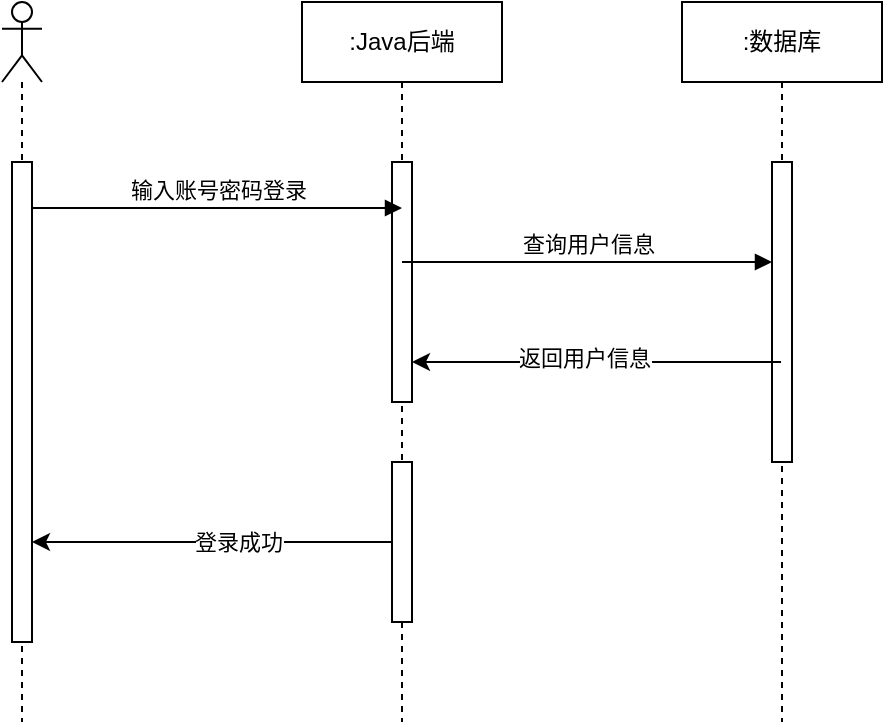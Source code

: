 <mxfile version="24.4.4" type="github">
  <diagram name="Page-1" id="13e1069c-82ec-6db2-03f1-153e76fe0fe0">
    <mxGraphModel dx="713" dy="351" grid="1" gridSize="10" guides="1" tooltips="1" connect="1" arrows="1" fold="1" page="1" pageScale="1" pageWidth="1100" pageHeight="850" background="none" math="0" shadow="0">
      <root>
        <mxCell id="0" />
        <mxCell id="1" parent="0" />
        <mxCell id="2Veewrx3QSCZKKLvOOJq-1" value="" style="shape=umlLifeline;perimeter=lifelinePerimeter;whiteSpace=wrap;html=1;container=1;dropTarget=0;collapsible=0;recursiveResize=0;outlineConnect=0;portConstraint=eastwest;newEdgeStyle={&quot;curved&quot;:0,&quot;rounded&quot;:0};participant=umlActor;" vertex="1" parent="1">
          <mxGeometry x="190" y="80" width="20" height="360" as="geometry" />
        </mxCell>
        <mxCell id="2Veewrx3QSCZKKLvOOJq-4" value="" style="html=1;points=[[0,0,0,0,5],[0,1,0,0,-5],[1,0,0,0,5],[1,1,0,0,-5]];perimeter=orthogonalPerimeter;outlineConnect=0;targetShapes=umlLifeline;portConstraint=eastwest;newEdgeStyle={&quot;curved&quot;:0,&quot;rounded&quot;:0};" vertex="1" parent="2Veewrx3QSCZKKLvOOJq-1">
          <mxGeometry x="5" y="80" width="10" height="240" as="geometry" />
        </mxCell>
        <mxCell id="2Veewrx3QSCZKKLvOOJq-2" value=":Java后端" style="shape=umlLifeline;perimeter=lifelinePerimeter;whiteSpace=wrap;html=1;container=1;dropTarget=0;collapsible=0;recursiveResize=0;outlineConnect=0;portConstraint=eastwest;newEdgeStyle={&quot;curved&quot;:0,&quot;rounded&quot;:0};" vertex="1" parent="1">
          <mxGeometry x="340" y="80" width="100" height="360" as="geometry" />
        </mxCell>
        <mxCell id="2Veewrx3QSCZKKLvOOJq-5" value="" style="html=1;points=[[0,0,0,0,5],[0,1,0,0,-5],[1,0,0,0,5],[1,1,0,0,-5]];perimeter=orthogonalPerimeter;outlineConnect=0;targetShapes=umlLifeline;portConstraint=eastwest;newEdgeStyle={&quot;curved&quot;:0,&quot;rounded&quot;:0};" vertex="1" parent="2Veewrx3QSCZKKLvOOJq-2">
          <mxGeometry x="45" y="80" width="10" height="120" as="geometry" />
        </mxCell>
        <mxCell id="2Veewrx3QSCZKKLvOOJq-13" value="" style="html=1;points=[[0,0,0,0,5],[0,1,0,0,-5],[1,0,0,0,5],[1,1,0,0,-5]];perimeter=orthogonalPerimeter;outlineConnect=0;targetShapes=umlLifeline;portConstraint=eastwest;newEdgeStyle={&quot;curved&quot;:0,&quot;rounded&quot;:0};" vertex="1" parent="2Veewrx3QSCZKKLvOOJq-2">
          <mxGeometry x="45" y="230" width="10" height="80" as="geometry" />
        </mxCell>
        <mxCell id="2Veewrx3QSCZKKLvOOJq-3" value=":数据库" style="shape=umlLifeline;perimeter=lifelinePerimeter;whiteSpace=wrap;html=1;container=1;dropTarget=0;collapsible=0;recursiveResize=0;outlineConnect=0;portConstraint=eastwest;newEdgeStyle={&quot;curved&quot;:0,&quot;rounded&quot;:0};" vertex="1" parent="1">
          <mxGeometry x="530" y="80" width="100" height="360" as="geometry" />
        </mxCell>
        <mxCell id="2Veewrx3QSCZKKLvOOJq-6" value="" style="html=1;points=[[0,0,0,0,5],[0,1,0,0,-5],[1,0,0,0,5],[1,1,0,0,-5]];perimeter=orthogonalPerimeter;outlineConnect=0;targetShapes=umlLifeline;portConstraint=eastwest;newEdgeStyle={&quot;curved&quot;:0,&quot;rounded&quot;:0};" vertex="1" parent="2Veewrx3QSCZKKLvOOJq-3">
          <mxGeometry x="45" y="80" width="10" height="150" as="geometry" />
        </mxCell>
        <mxCell id="2Veewrx3QSCZKKLvOOJq-7" value="输入账号密码登录" style="html=1;verticalAlign=bottom;endArrow=block;curved=0;rounded=0;entryX=0.5;entryY=0.75;entryDx=0;entryDy=0;entryPerimeter=0;" edge="1" parent="1">
          <mxGeometry width="80" relative="1" as="geometry">
            <mxPoint x="205" y="183" as="sourcePoint" />
            <mxPoint x="390" y="183" as="targetPoint" />
          </mxGeometry>
        </mxCell>
        <mxCell id="2Veewrx3QSCZKKLvOOJq-8" value="查询用户信息" style="html=1;verticalAlign=bottom;endArrow=block;curved=0;rounded=0;entryX=0.5;entryY=0.75;entryDx=0;entryDy=0;entryPerimeter=0;" edge="1" parent="1">
          <mxGeometry width="80" relative="1" as="geometry">
            <mxPoint x="390" y="210" as="sourcePoint" />
            <mxPoint x="575" y="210" as="targetPoint" />
          </mxGeometry>
        </mxCell>
        <mxCell id="2Veewrx3QSCZKKLvOOJq-11" value="" style="endArrow=classic;html=1;rounded=0;" edge="1" parent="1" source="2Veewrx3QSCZKKLvOOJq-3" target="2Veewrx3QSCZKKLvOOJq-5">
          <mxGeometry width="50" height="50" relative="1" as="geometry">
            <mxPoint x="500" y="320" as="sourcePoint" />
            <mxPoint x="550" y="270" as="targetPoint" />
          </mxGeometry>
        </mxCell>
        <mxCell id="2Veewrx3QSCZKKLvOOJq-12" value="返回用户信息" style="edgeLabel;html=1;align=center;verticalAlign=middle;resizable=0;points=[];" vertex="1" connectable="0" parent="2Veewrx3QSCZKKLvOOJq-11">
          <mxGeometry x="0.072" y="-2" relative="1" as="geometry">
            <mxPoint as="offset" />
          </mxGeometry>
        </mxCell>
        <mxCell id="2Veewrx3QSCZKKLvOOJq-15" value="" style="endArrow=classic;html=1;rounded=0;" edge="1" parent="1" source="2Veewrx3QSCZKKLvOOJq-13" target="2Veewrx3QSCZKKLvOOJq-4">
          <mxGeometry width="50" height="50" relative="1" as="geometry">
            <mxPoint x="250" y="370" as="sourcePoint" />
            <mxPoint x="300" y="320" as="targetPoint" />
          </mxGeometry>
        </mxCell>
        <mxCell id="2Veewrx3QSCZKKLvOOJq-16" value="登录成功" style="edgeLabel;html=1;align=center;verticalAlign=middle;resizable=0;points=[];" vertex="1" connectable="0" parent="2Veewrx3QSCZKKLvOOJq-15">
          <mxGeometry x="-0.146" relative="1" as="geometry">
            <mxPoint as="offset" />
          </mxGeometry>
        </mxCell>
      </root>
    </mxGraphModel>
  </diagram>
</mxfile>
